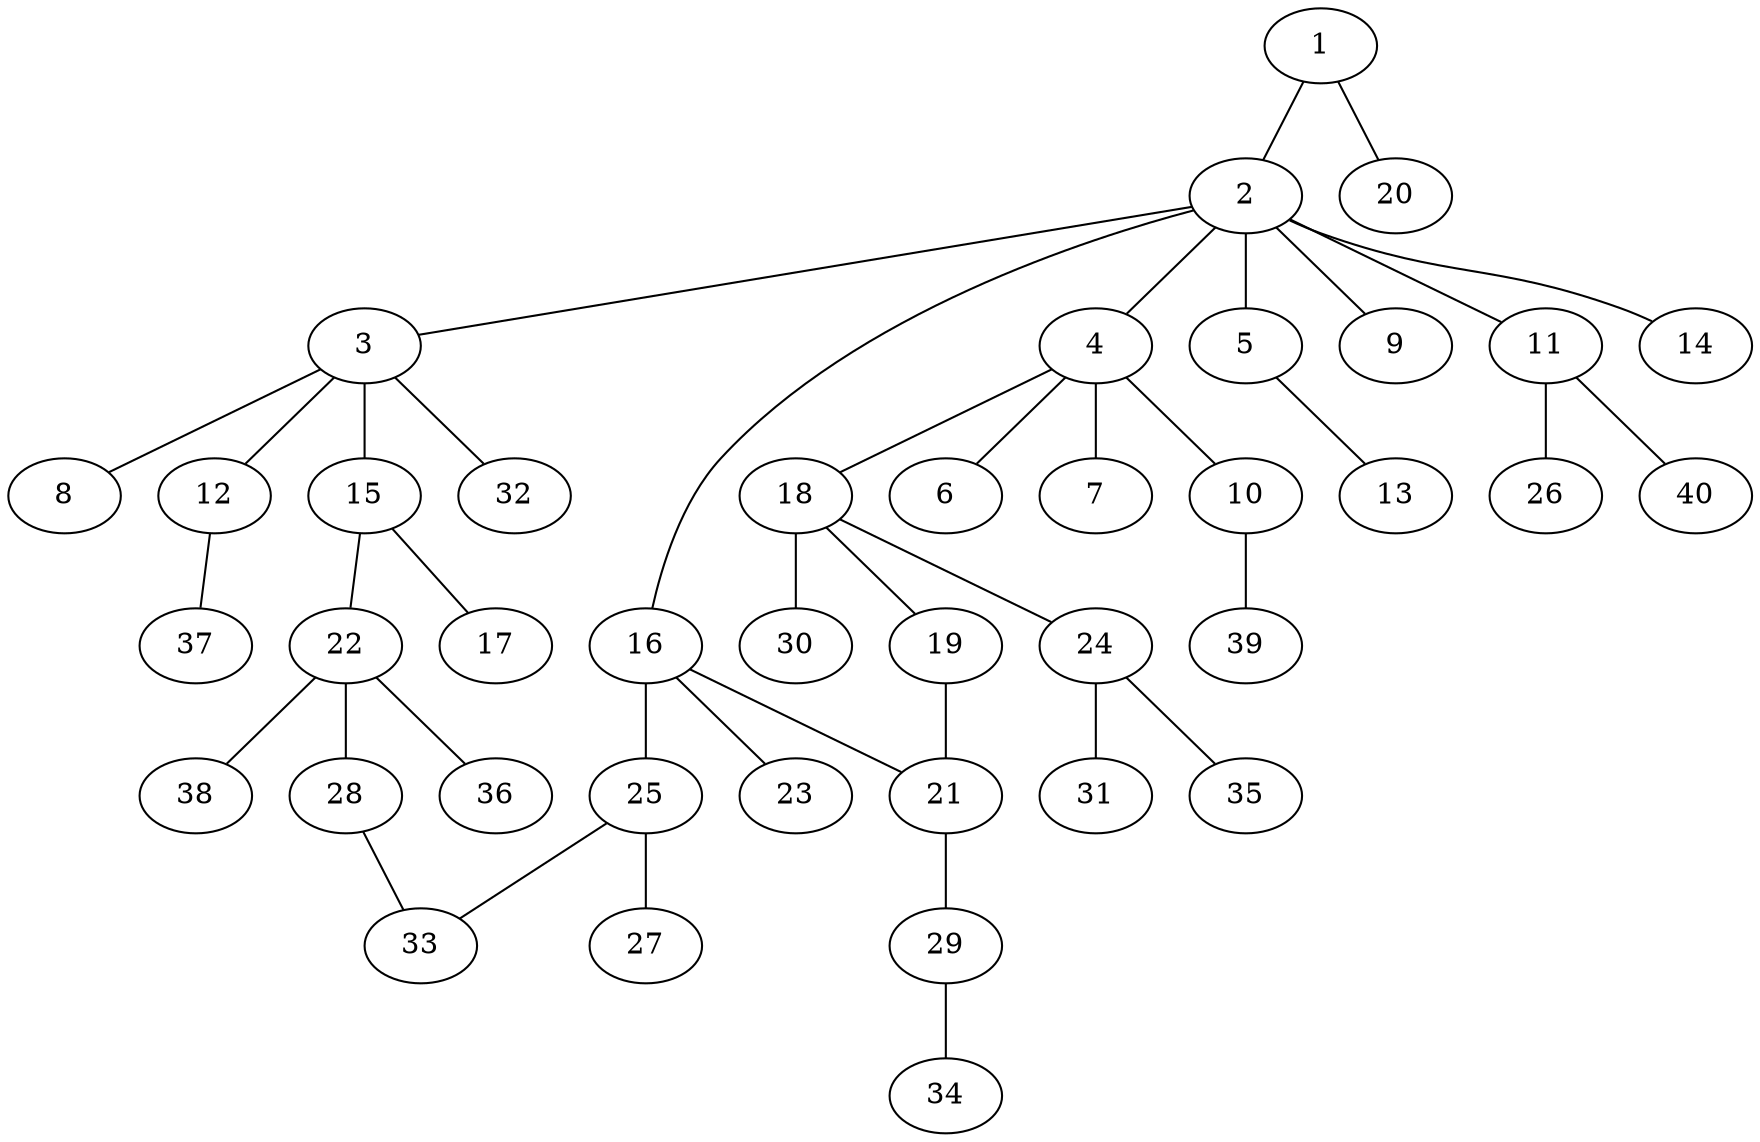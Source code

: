 graph graphname {1--2
1--20
2--3
2--4
2--5
2--9
2--11
2--14
2--16
3--8
3--12
3--15
3--32
4--6
4--7
4--10
4--18
5--13
10--39
11--26
11--40
12--37
15--17
15--22
16--21
16--23
16--25
18--19
18--24
18--30
19--21
21--29
22--28
22--36
22--38
24--31
24--35
25--27
25--33
28--33
29--34
}
